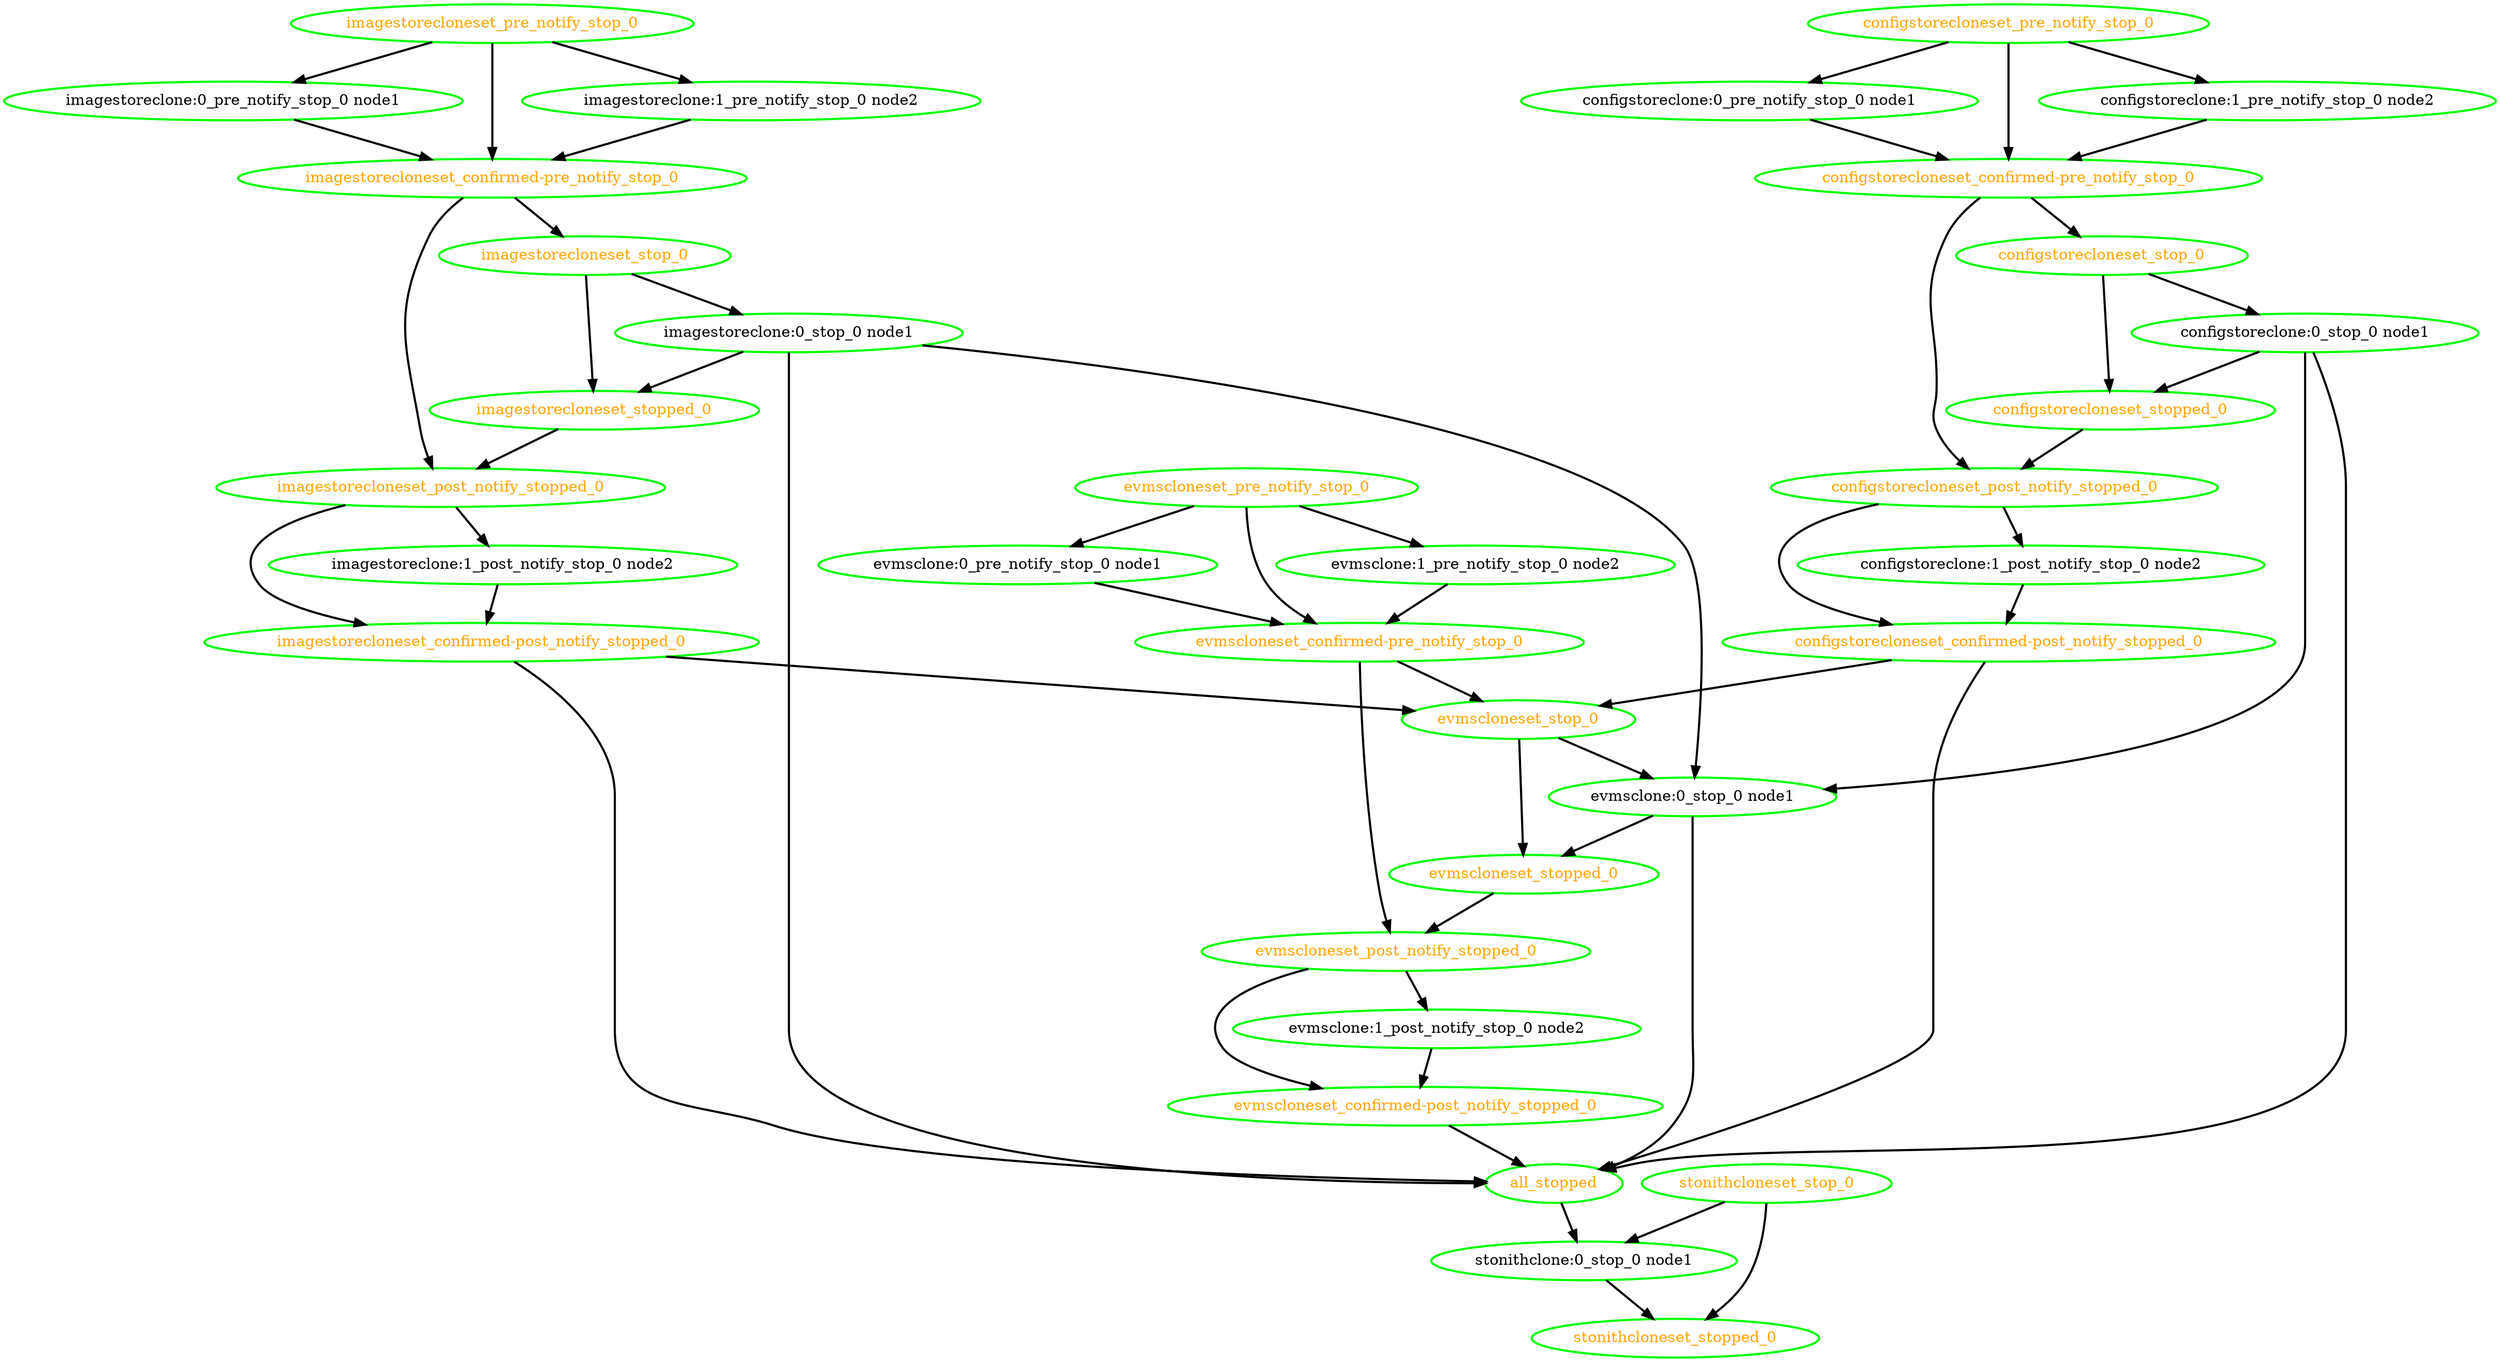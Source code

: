 digraph "g" {
"all_stopped" -> "stonithclone:0_stop_0 node1" [ style = bold]
"all_stopped" [ style=bold color="green" fontcolor="orange" ]
"configstoreclone:0_pre_notify_stop_0 node1" -> "configstorecloneset_confirmed-pre_notify_stop_0" [ style = bold]
"configstoreclone:0_pre_notify_stop_0 node1" [ style=bold color="green" fontcolor="black" ]
"configstoreclone:0_stop_0 node1" -> "all_stopped" [ style = bold]
"configstoreclone:0_stop_0 node1" -> "configstorecloneset_stopped_0" [ style = bold]
"configstoreclone:0_stop_0 node1" -> "evmsclone:0_stop_0 node1" [ style = bold]
"configstoreclone:0_stop_0 node1" [ style=bold color="green" fontcolor="black" ]
"configstoreclone:1_post_notify_stop_0 node2" -> "configstorecloneset_confirmed-post_notify_stopped_0" [ style = bold]
"configstoreclone:1_post_notify_stop_0 node2" [ style=bold color="green" fontcolor="black" ]
"configstoreclone:1_pre_notify_stop_0 node2" -> "configstorecloneset_confirmed-pre_notify_stop_0" [ style = bold]
"configstoreclone:1_pre_notify_stop_0 node2" [ style=bold color="green" fontcolor="black" ]
"configstorecloneset_confirmed-post_notify_stopped_0" -> "all_stopped" [ style = bold]
"configstorecloneset_confirmed-post_notify_stopped_0" -> "evmscloneset_stop_0" [ style = bold]
"configstorecloneset_confirmed-post_notify_stopped_0" [ style=bold color="green" fontcolor="orange" ]
"configstorecloneset_confirmed-pre_notify_stop_0" -> "configstorecloneset_post_notify_stopped_0" [ style = bold]
"configstorecloneset_confirmed-pre_notify_stop_0" -> "configstorecloneset_stop_0" [ style = bold]
"configstorecloneset_confirmed-pre_notify_stop_0" [ style=bold color="green" fontcolor="orange" ]
"configstorecloneset_post_notify_stopped_0" -> "configstoreclone:1_post_notify_stop_0 node2" [ style = bold]
"configstorecloneset_post_notify_stopped_0" -> "configstorecloneset_confirmed-post_notify_stopped_0" [ style = bold]
"configstorecloneset_post_notify_stopped_0" [ style=bold color="green" fontcolor="orange" ]
"configstorecloneset_pre_notify_stop_0" -> "configstoreclone:0_pre_notify_stop_0 node1" [ style = bold]
"configstorecloneset_pre_notify_stop_0" -> "configstoreclone:1_pre_notify_stop_0 node2" [ style = bold]
"configstorecloneset_pre_notify_stop_0" -> "configstorecloneset_confirmed-pre_notify_stop_0" [ style = bold]
"configstorecloneset_pre_notify_stop_0" [ style=bold color="green" fontcolor="orange" ]
"configstorecloneset_stop_0" -> "configstoreclone:0_stop_0 node1" [ style = bold]
"configstorecloneset_stop_0" -> "configstorecloneset_stopped_0" [ style = bold]
"configstorecloneset_stop_0" [ style=bold color="green" fontcolor="orange" ]
"configstorecloneset_stopped_0" -> "configstorecloneset_post_notify_stopped_0" [ style = bold]
"configstorecloneset_stopped_0" [ style=bold color="green" fontcolor="orange" ]
"evmsclone:0_pre_notify_stop_0 node1" -> "evmscloneset_confirmed-pre_notify_stop_0" [ style = bold]
"evmsclone:0_pre_notify_stop_0 node1" [ style=bold color="green" fontcolor="black" ]
"evmsclone:0_stop_0 node1" -> "all_stopped" [ style = bold]
"evmsclone:0_stop_0 node1" -> "evmscloneset_stopped_0" [ style = bold]
"evmsclone:0_stop_0 node1" [ style=bold color="green" fontcolor="black" ]
"evmsclone:1_post_notify_stop_0 node2" -> "evmscloneset_confirmed-post_notify_stopped_0" [ style = bold]
"evmsclone:1_post_notify_stop_0 node2" [ style=bold color="green" fontcolor="black" ]
"evmsclone:1_pre_notify_stop_0 node2" -> "evmscloneset_confirmed-pre_notify_stop_0" [ style = bold]
"evmsclone:1_pre_notify_stop_0 node2" [ style=bold color="green" fontcolor="black" ]
"evmscloneset_confirmed-post_notify_stopped_0" -> "all_stopped" [ style = bold]
"evmscloneset_confirmed-post_notify_stopped_0" [ style=bold color="green" fontcolor="orange" ]
"evmscloneset_confirmed-pre_notify_stop_0" -> "evmscloneset_post_notify_stopped_0" [ style = bold]
"evmscloneset_confirmed-pre_notify_stop_0" -> "evmscloneset_stop_0" [ style = bold]
"evmscloneset_confirmed-pre_notify_stop_0" [ style=bold color="green" fontcolor="orange" ]
"evmscloneset_post_notify_stopped_0" -> "evmsclone:1_post_notify_stop_0 node2" [ style = bold]
"evmscloneset_post_notify_stopped_0" -> "evmscloneset_confirmed-post_notify_stopped_0" [ style = bold]
"evmscloneset_post_notify_stopped_0" [ style=bold color="green" fontcolor="orange" ]
"evmscloneset_pre_notify_stop_0" -> "evmsclone:0_pre_notify_stop_0 node1" [ style = bold]
"evmscloneset_pre_notify_stop_0" -> "evmsclone:1_pre_notify_stop_0 node2" [ style = bold]
"evmscloneset_pre_notify_stop_0" -> "evmscloneset_confirmed-pre_notify_stop_0" [ style = bold]
"evmscloneset_pre_notify_stop_0" [ style=bold color="green" fontcolor="orange" ]
"evmscloneset_stop_0" -> "evmsclone:0_stop_0 node1" [ style = bold]
"evmscloneset_stop_0" -> "evmscloneset_stopped_0" [ style = bold]
"evmscloneset_stop_0" [ style=bold color="green" fontcolor="orange" ]
"evmscloneset_stopped_0" -> "evmscloneset_post_notify_stopped_0" [ style = bold]
"evmscloneset_stopped_0" [ style=bold color="green" fontcolor="orange" ]
"imagestoreclone:0_pre_notify_stop_0 node1" -> "imagestorecloneset_confirmed-pre_notify_stop_0" [ style = bold]
"imagestoreclone:0_pre_notify_stop_0 node1" [ style=bold color="green" fontcolor="black" ]
"imagestoreclone:0_stop_0 node1" -> "all_stopped" [ style = bold]
"imagestoreclone:0_stop_0 node1" -> "evmsclone:0_stop_0 node1" [ style = bold]
"imagestoreclone:0_stop_0 node1" -> "imagestorecloneset_stopped_0" [ style = bold]
"imagestoreclone:0_stop_0 node1" [ style=bold color="green" fontcolor="black" ]
"imagestoreclone:1_post_notify_stop_0 node2" -> "imagestorecloneset_confirmed-post_notify_stopped_0" [ style = bold]
"imagestoreclone:1_post_notify_stop_0 node2" [ style=bold color="green" fontcolor="black" ]
"imagestoreclone:1_pre_notify_stop_0 node2" -> "imagestorecloneset_confirmed-pre_notify_stop_0" [ style = bold]
"imagestoreclone:1_pre_notify_stop_0 node2" [ style=bold color="green" fontcolor="black" ]
"imagestorecloneset_confirmed-post_notify_stopped_0" -> "all_stopped" [ style = bold]
"imagestorecloneset_confirmed-post_notify_stopped_0" -> "evmscloneset_stop_0" [ style = bold]
"imagestorecloneset_confirmed-post_notify_stopped_0" [ style=bold color="green" fontcolor="orange" ]
"imagestorecloneset_confirmed-pre_notify_stop_0" -> "imagestorecloneset_post_notify_stopped_0" [ style = bold]
"imagestorecloneset_confirmed-pre_notify_stop_0" -> "imagestorecloneset_stop_0" [ style = bold]
"imagestorecloneset_confirmed-pre_notify_stop_0" [ style=bold color="green" fontcolor="orange" ]
"imagestorecloneset_post_notify_stopped_0" -> "imagestoreclone:1_post_notify_stop_0 node2" [ style = bold]
"imagestorecloneset_post_notify_stopped_0" -> "imagestorecloneset_confirmed-post_notify_stopped_0" [ style = bold]
"imagestorecloneset_post_notify_stopped_0" [ style=bold color="green" fontcolor="orange" ]
"imagestorecloneset_pre_notify_stop_0" -> "imagestoreclone:0_pre_notify_stop_0 node1" [ style = bold]
"imagestorecloneset_pre_notify_stop_0" -> "imagestoreclone:1_pre_notify_stop_0 node2" [ style = bold]
"imagestorecloneset_pre_notify_stop_0" -> "imagestorecloneset_confirmed-pre_notify_stop_0" [ style = bold]
"imagestorecloneset_pre_notify_stop_0" [ style=bold color="green" fontcolor="orange" ]
"imagestorecloneset_stop_0" -> "imagestoreclone:0_stop_0 node1" [ style = bold]
"imagestorecloneset_stop_0" -> "imagestorecloneset_stopped_0" [ style = bold]
"imagestorecloneset_stop_0" [ style=bold color="green" fontcolor="orange" ]
"imagestorecloneset_stopped_0" -> "imagestorecloneset_post_notify_stopped_0" [ style = bold]
"imagestorecloneset_stopped_0" [ style=bold color="green" fontcolor="orange" ]
"stonithclone:0_stop_0 node1" -> "stonithcloneset_stopped_0" [ style = bold]
"stonithclone:0_stop_0 node1" [ style=bold color="green" fontcolor="black" ]
"stonithcloneset_stop_0" -> "stonithclone:0_stop_0 node1" [ style = bold]
"stonithcloneset_stop_0" -> "stonithcloneset_stopped_0" [ style = bold]
"stonithcloneset_stop_0" [ style=bold color="green" fontcolor="orange" ]
"stonithcloneset_stopped_0" [ style=bold color="green" fontcolor="orange" ]
}
